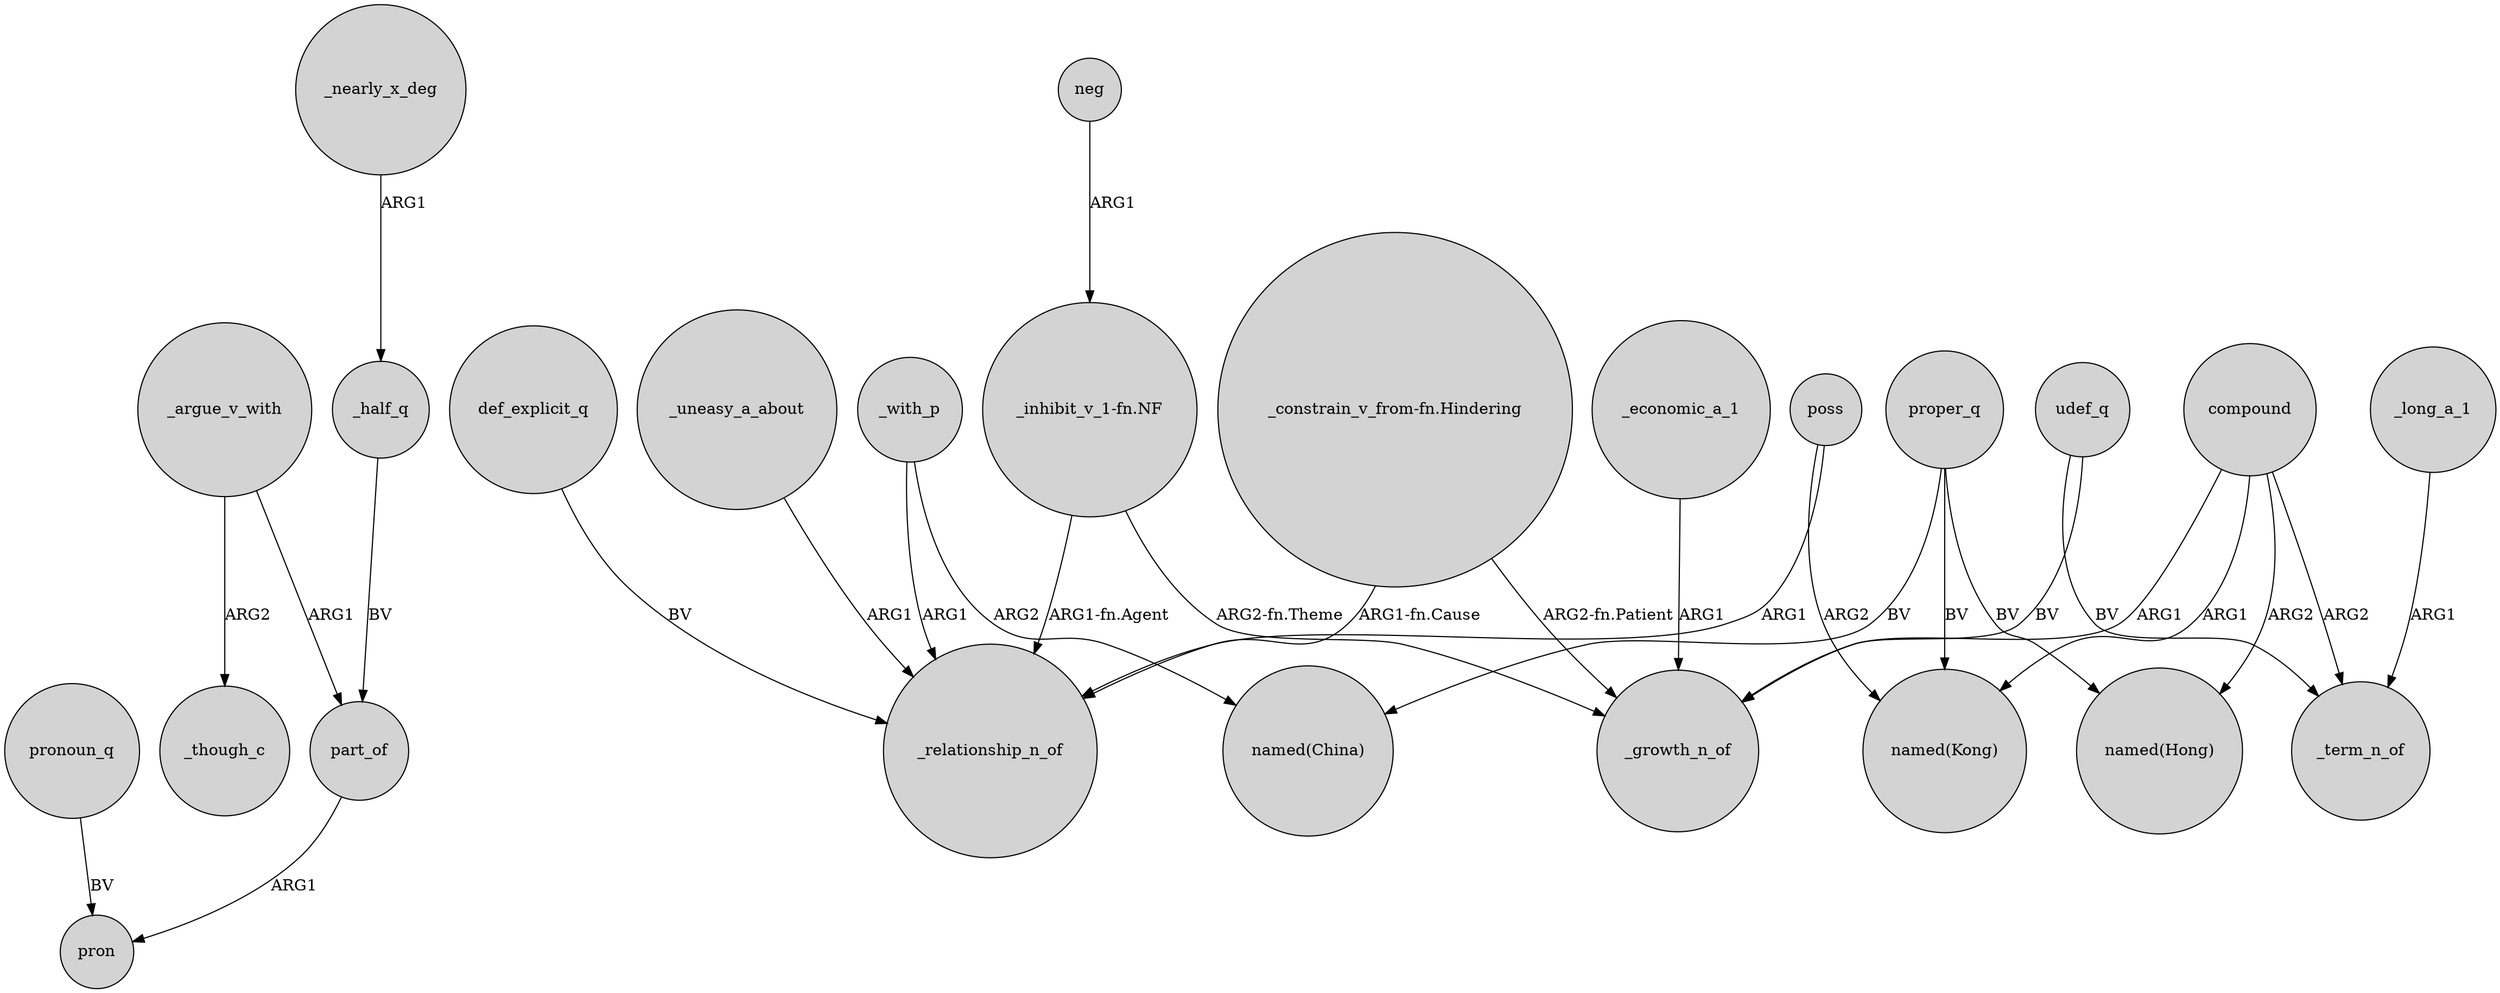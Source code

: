 digraph {
	node [shape=circle style=filled]
	part_of -> pron [label=ARG1]
	_argue_v_with -> _though_c [label=ARG2]
	_uneasy_a_about -> _relationship_n_of [label=ARG1]
	"_constrain_v_from-fn.Hindering" -> _relationship_n_of [label="ARG1-fn.Cause"]
	"_constrain_v_from-fn.Hindering" -> _growth_n_of [label="ARG2-fn.Patient"]
	"_inhibit_v_1-fn.NF" -> _relationship_n_of [label="ARG1-fn.Agent"]
	compound -> _term_n_of [label=ARG2]
	_economic_a_1 -> _growth_n_of [label=ARG1]
	neg -> "_inhibit_v_1-fn.NF" [label=ARG1]
	compound -> "named(Hong)" [label=ARG2]
	"_inhibit_v_1-fn.NF" -> _growth_n_of [label="ARG2-fn.Theme"]
	poss -> "named(Kong)" [label=ARG2]
	proper_q -> "named(Hong)" [label=BV]
	pronoun_q -> pron [label=BV]
	_with_p -> "named(China)" [label=ARG2]
	_with_p -> _relationship_n_of [label=ARG1]
	proper_q -> "named(Kong)" [label=BV]
	_half_q -> part_of [label=BV]
	udef_q -> _term_n_of [label=BV]
	_nearly_x_deg -> _half_q [label=ARG1]
	proper_q -> "named(China)" [label=BV]
	poss -> _relationship_n_of [label=ARG1]
	_argue_v_with -> part_of [label=ARG1]
	def_explicit_q -> _relationship_n_of [label=BV]
	compound -> _growth_n_of [label=ARG1]
	udef_q -> _growth_n_of [label=BV]
	compound -> "named(Kong)" [label=ARG1]
	_long_a_1 -> _term_n_of [label=ARG1]
}
